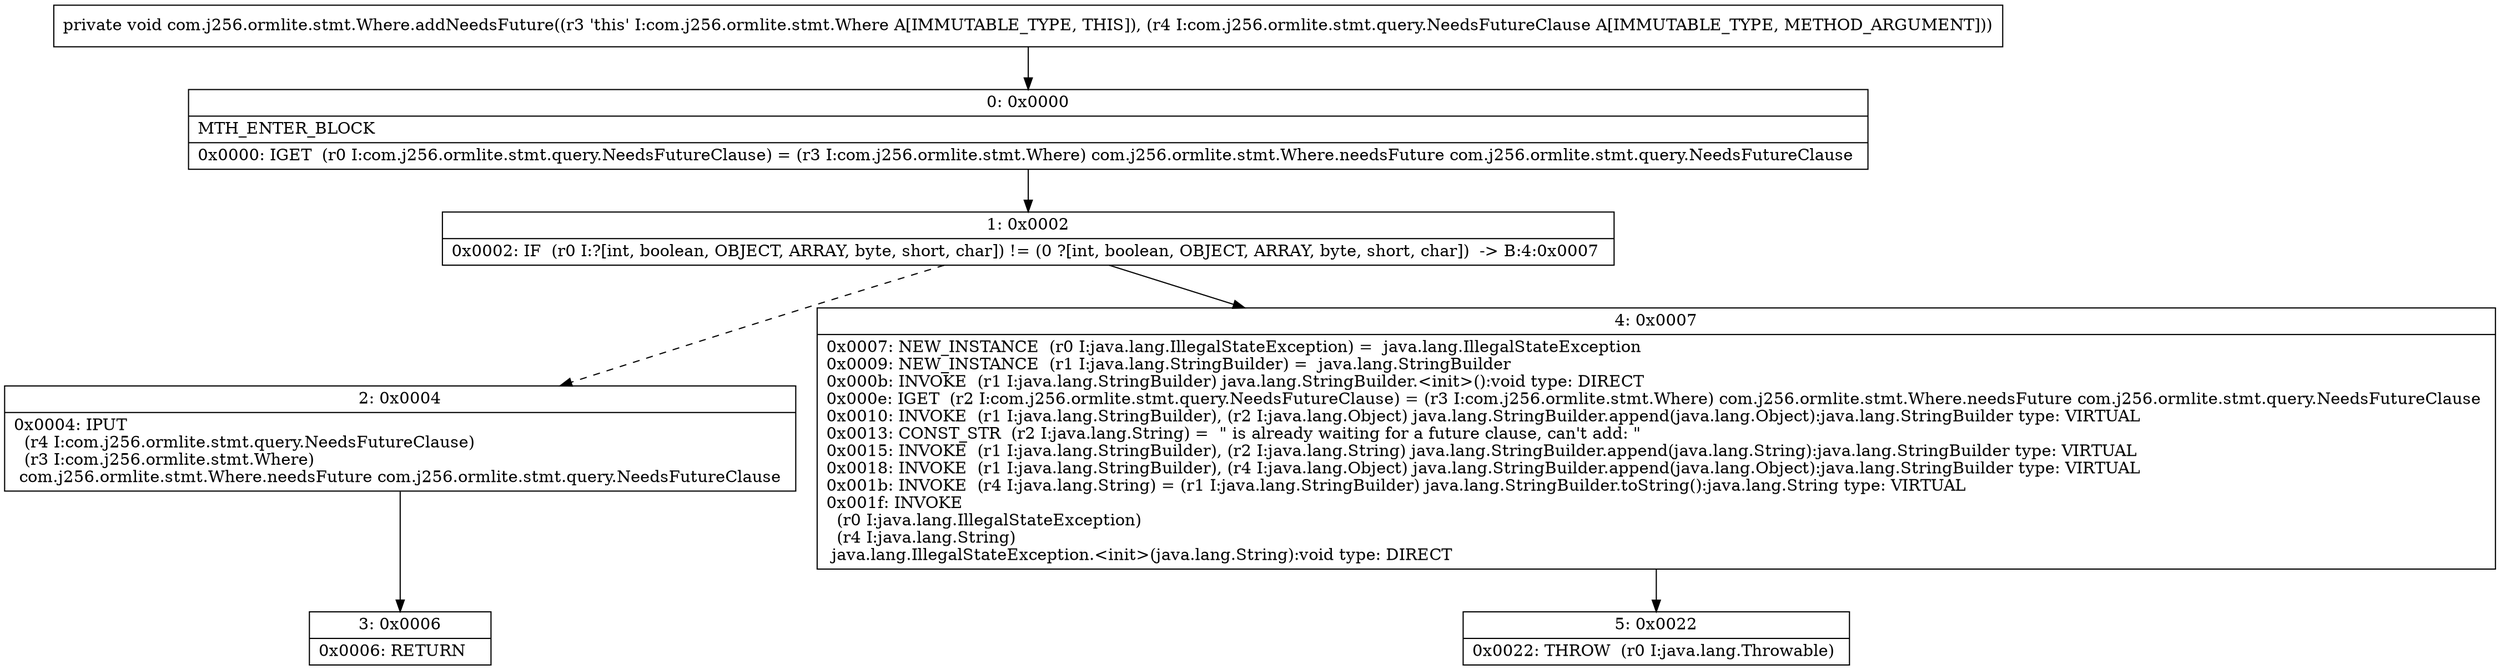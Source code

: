 digraph "CFG forcom.j256.ormlite.stmt.Where.addNeedsFuture(Lcom\/j256\/ormlite\/stmt\/query\/NeedsFutureClause;)V" {
Node_0 [shape=record,label="{0\:\ 0x0000|MTH_ENTER_BLOCK\l|0x0000: IGET  (r0 I:com.j256.ormlite.stmt.query.NeedsFutureClause) = (r3 I:com.j256.ormlite.stmt.Where) com.j256.ormlite.stmt.Where.needsFuture com.j256.ormlite.stmt.query.NeedsFutureClause \l}"];
Node_1 [shape=record,label="{1\:\ 0x0002|0x0002: IF  (r0 I:?[int, boolean, OBJECT, ARRAY, byte, short, char]) != (0 ?[int, boolean, OBJECT, ARRAY, byte, short, char])  \-\> B:4:0x0007 \l}"];
Node_2 [shape=record,label="{2\:\ 0x0004|0x0004: IPUT  \l  (r4 I:com.j256.ormlite.stmt.query.NeedsFutureClause)\l  (r3 I:com.j256.ormlite.stmt.Where)\l com.j256.ormlite.stmt.Where.needsFuture com.j256.ormlite.stmt.query.NeedsFutureClause \l}"];
Node_3 [shape=record,label="{3\:\ 0x0006|0x0006: RETURN   \l}"];
Node_4 [shape=record,label="{4\:\ 0x0007|0x0007: NEW_INSTANCE  (r0 I:java.lang.IllegalStateException) =  java.lang.IllegalStateException \l0x0009: NEW_INSTANCE  (r1 I:java.lang.StringBuilder) =  java.lang.StringBuilder \l0x000b: INVOKE  (r1 I:java.lang.StringBuilder) java.lang.StringBuilder.\<init\>():void type: DIRECT \l0x000e: IGET  (r2 I:com.j256.ormlite.stmt.query.NeedsFutureClause) = (r3 I:com.j256.ormlite.stmt.Where) com.j256.ormlite.stmt.Where.needsFuture com.j256.ormlite.stmt.query.NeedsFutureClause \l0x0010: INVOKE  (r1 I:java.lang.StringBuilder), (r2 I:java.lang.Object) java.lang.StringBuilder.append(java.lang.Object):java.lang.StringBuilder type: VIRTUAL \l0x0013: CONST_STR  (r2 I:java.lang.String) =  \" is already waiting for a future clause, can't add: \" \l0x0015: INVOKE  (r1 I:java.lang.StringBuilder), (r2 I:java.lang.String) java.lang.StringBuilder.append(java.lang.String):java.lang.StringBuilder type: VIRTUAL \l0x0018: INVOKE  (r1 I:java.lang.StringBuilder), (r4 I:java.lang.Object) java.lang.StringBuilder.append(java.lang.Object):java.lang.StringBuilder type: VIRTUAL \l0x001b: INVOKE  (r4 I:java.lang.String) = (r1 I:java.lang.StringBuilder) java.lang.StringBuilder.toString():java.lang.String type: VIRTUAL \l0x001f: INVOKE  \l  (r0 I:java.lang.IllegalStateException)\l  (r4 I:java.lang.String)\l java.lang.IllegalStateException.\<init\>(java.lang.String):void type: DIRECT \l}"];
Node_5 [shape=record,label="{5\:\ 0x0022|0x0022: THROW  (r0 I:java.lang.Throwable) \l}"];
MethodNode[shape=record,label="{private void com.j256.ormlite.stmt.Where.addNeedsFuture((r3 'this' I:com.j256.ormlite.stmt.Where A[IMMUTABLE_TYPE, THIS]), (r4 I:com.j256.ormlite.stmt.query.NeedsFutureClause A[IMMUTABLE_TYPE, METHOD_ARGUMENT])) }"];
MethodNode -> Node_0;
Node_0 -> Node_1;
Node_1 -> Node_2[style=dashed];
Node_1 -> Node_4;
Node_2 -> Node_3;
Node_4 -> Node_5;
}

